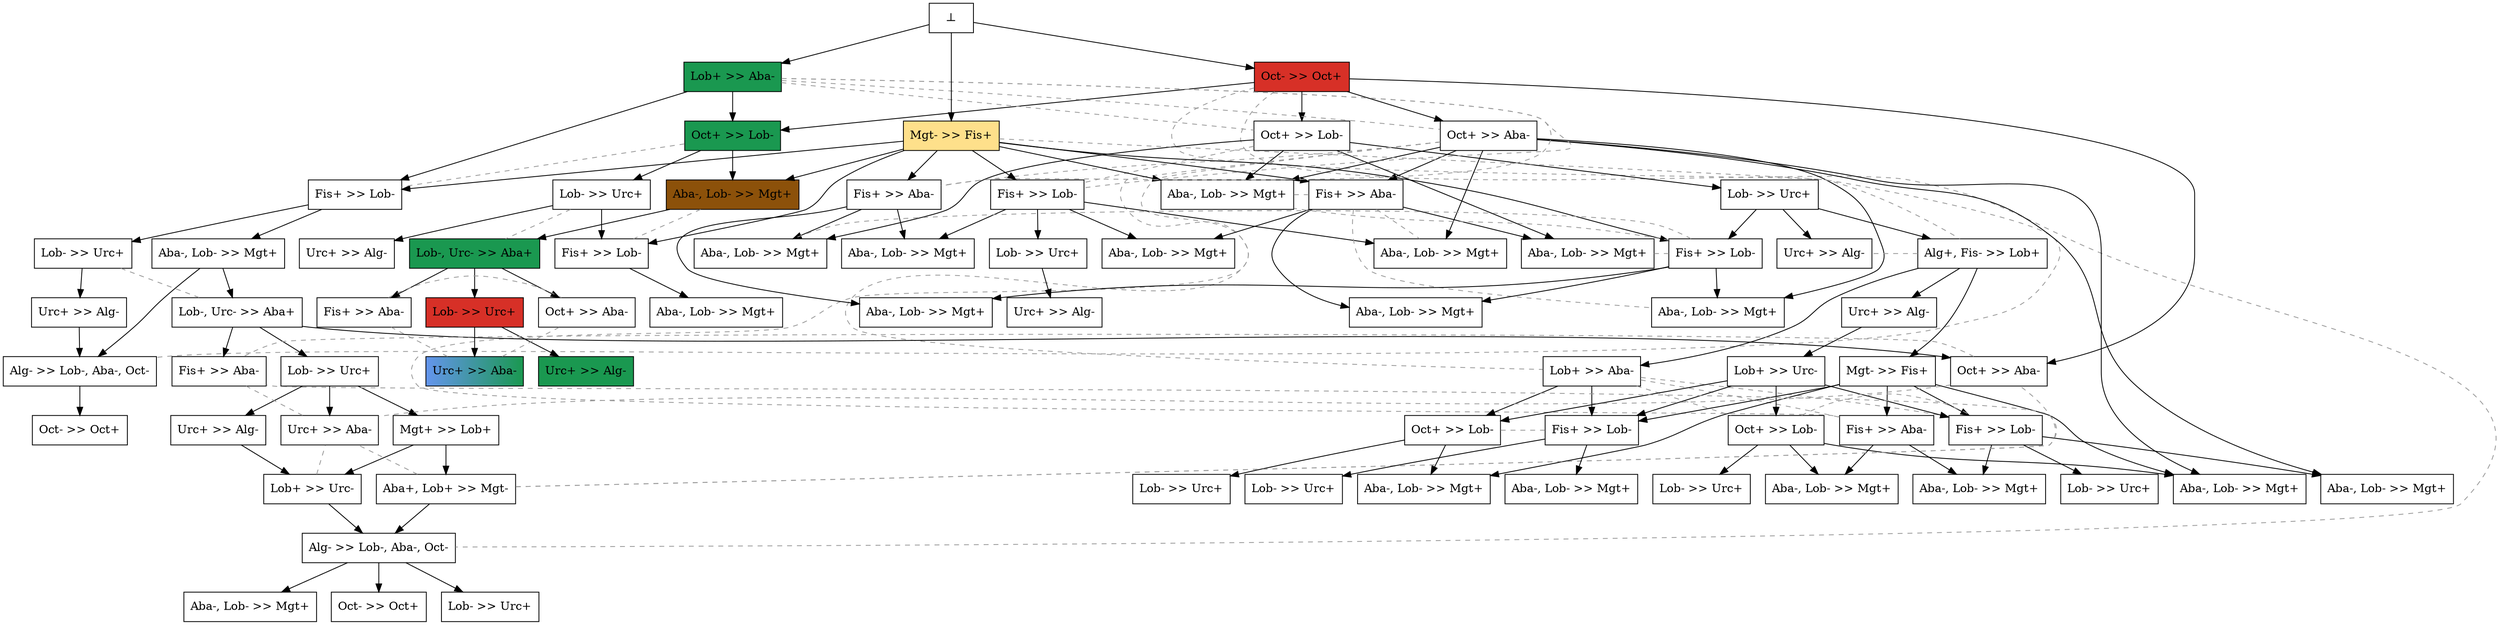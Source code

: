 digraph test {
  e2 -> e4;
  e2 -> e5;
  e3 -> e6;
  e3 -> e7;
  e1 -> e8;
  e2 -> e8;
  e4 -> e9;
  e1 -> e10;
  e3 -> e10;
  e6 -> e11;
  e9 -> e12;
  e9 -> e13;
  e11 -> e14;
  e8 -> e15;
  e10 -> e18;
  e10 -> e19;
  e3 -> e20;
  e5 -> e20;
  e12 -> e21;
  e12 -> e22;
  e12 -> e24;
  e15 -> e26;
  e18 -> e27;
  e3 -> e29;
  e8 -> e29;
  e3 -> e30;
  e9 -> e30;
  e19 -> e31;
  e21 -> e34;
  e24 -> e36;
  e29 -> e40;
  e3 -> e41;
  e15 -> e41;
  e31 -> e44;
  e34 -> e48;
  e44 -> e55;
  e19 -> e56;
  e27 -> e56;
  e40 -> e59;
  e44 -> e62;
  e22 -> e65;
  e34 -> e65;
  e24 -> e67;
  e34 -> e67;
  e59 -> e76;
  e56 -> e80;
  e62 -> e84;
  e22 -> e88;
  e24 -> e88;
  e34 -> e88;
  e55 -> e93;
  e62 -> e93;
  e84 -> e104;
  e93 -> e104;
  e104 -> e167;
  e104 -> e171;
  e104 -> e172;
  e36 -> e291;
  e67 -> e291;
  e5 -> e294;
  e67 -> e294;
  e88 -> e296;
  e88 -> e298;
  e36 -> e300;
  e48 -> e300;
  e5 -> e302;
  e24 -> e302;
  e48 -> e302;
  e24 -> e303;
  e65 -> e303;
  e67 -> e410;
  e65 -> e421;
  e20 -> e435;
  e30 -> e435;
  e59 -> e444;
  e48 -> e501;
  e2 -> e519;
  e31 -> e519;
  e44 -> e524;
  e7 -> e527;
  e30 -> e527;
  e5 -> e531;
  e30 -> e531;
  e41 -> e539;
  e40 -> e543;
  e40 -> e546;
  e6 -> e586;
  e20 -> e586;
  e31 -> e595;
  e4 -> e604;
  e20 -> e604;
  e5 -> e649;
  e6 -> e649;
  e4 -> e661;
  e7 -> e661;
  e3 -> e667;
  e4 -> e667;
  e5 -> e667;
  e6 -> e686;
  e7 -> e686;
  e0 -> e1;
  e0 -> e2;
  e0 -> e3;

//conflicts
  e1 -> e4 [arrowhead=none color=gray60 style=dashed constraint=false];
  e1 -> e5 [arrowhead=none color=gray60 style=dashed constraint=false];
  e1 -> e6 [arrowhead=none color=gray60 style=dashed constraint=false];
  e1 -> e7 [arrowhead=none color=gray60 style=dashed constraint=false];
  e2 -> e56 [arrowhead=none color=gray60 style=dashed constraint=false];
  e2 -> e104 [arrowhead=none color=gray60 style=dashed constraint=false];
  e3 -> e12 [arrowhead=none color=gray60 style=dashed constraint=false];
  e4 -> e6 [arrowhead=none color=gray60 style=dashed constraint=false];
  e5 -> e7 [arrowhead=none color=gray60 style=dashed constraint=false];
  e5 -> e22 [arrowhead=none color=gray60 style=dashed constraint=false];
  e5 -> e36 [arrowhead=none color=gray60 style=dashed constraint=false];
  e8 -> e10 [arrowhead=none color=gray60 style=dashed constraint=false];
  e12 -> e13 [arrowhead=none color=gray60 style=dashed constraint=false];
  e15 -> e40 [arrowhead=none color=gray60 style=dashed constraint=false];
  e18 -> e31 [arrowhead=none color=gray60 style=dashed constraint=false];
  e20 -> e531 [arrowhead=none color=gray60 style=dashed constraint=false];
  e20 -> e649 [arrowhead=none color=gray60 style=dashed constraint=false];
  e20 -> e667 [arrowhead=none color=gray60 style=dashed constraint=false];
  e22 -> e36 [arrowhead=none color=gray60 style=dashed constraint=false];
  e22 -> e48 [arrowhead=none color=gray60 style=dashed constraint=false];
  e22 -> e67 [arrowhead=none color=gray60 style=dashed constraint=false];
  e29 -> e41 [arrowhead=none color=gray60 style=dashed constraint=false];
  e30 -> e604 [arrowhead=none color=gray60 style=dashed constraint=false];
  e30 -> e661 [arrowhead=none color=gray60 style=dashed constraint=false];
  e30 -> e667 [arrowhead=none color=gray60 style=dashed constraint=false];
  e48 -> e67 [arrowhead=none color=gray60 style=dashed constraint=false];
  e65 -> e88 [arrowhead=none color=gray60 style=dashed constraint=false];
  e84 -> e519 [arrowhead=none color=gray60 style=dashed constraint=false];
  e84 -> e524 [arrowhead=none color=gray60 style=dashed constraint=false];
  e84 -> e595 [arrowhead=none color=gray60 style=dashed constraint=false];
  e93 -> e524 [arrowhead=none color=gray60 style=dashed constraint=false];
  e444 -> e543 [arrowhead=none color=gray60 style=dashed constraint=false];
  e444 -> e546 [arrowhead=none color=gray60 style=dashed constraint=false];
  e519 -> e524 [arrowhead=none color=gray60 style=dashed constraint=false];
  e519 -> e595 [arrowhead=none color=gray60 style=dashed constraint=false];
  e524 -> e595 [arrowhead=none color=gray60 style=dashed constraint=false];
  e543 -> e546 [arrowhead=none color=gray60 style=dashed constraint=false];

  e1 [color="black" fillcolor="#1a9850:#1a9850" label="Lob+ >> Aba-" shape=box style=filled];
  e2 [color="black" fillcolor="#d73027:#d73027" label="Oct- >> Oct+" shape=box style=filled];
  e3 [color="black" fillcolor="#fee08b:#fee08b" label="Mgt- >> Fis+" shape=box style=filled];
  e4 [color="black" fillcolor="white:white" label="Oct+ >> Lob-" shape=box style=filled];
  e5 [color="black" fillcolor="white:white" label="Oct+ >> Aba-" shape=box style=filled];
  e6 [color="black" fillcolor="white:white" label="Fis+ >> Lob-" shape=box style=filled];
  e7 [color="black" fillcolor="white:white" label="Fis+ >> Aba-" shape=box style=filled];
  e8 [color="black" fillcolor="#1a9850:#1a9850" label="Oct+ >> Lob-" shape=box style=filled];
  e9 [color="black" fillcolor="white:white" label="Lob- >> Urc+" shape=box style=filled];
  e10 [color="black" fillcolor="white:white" label="Fis+ >> Lob-" shape=box style=filled];
  e11 [color="black" fillcolor="white:white" label="Lob- >> Urc+" shape=box style=filled];
  e12 [color="black" fillcolor="white:white" label="Alg+, Fis- >> Lob+" shape=box style=filled];
  e13 [color="black" fillcolor="white:white" label="Urc+ >> Alg-" shape=box style=filled];
  e14 [color="black" fillcolor="white:white" label="Urc+ >> Alg-" shape=box style=filled];
  e15 [color="black" fillcolor="white:white" label="Lob- >> Urc+" shape=box style=filled];
  e18 [color="black" fillcolor="white:white" label="Lob- >> Urc+" shape=box style=filled];
  e19 [color="black" fillcolor="white:white" label="Aba-, Lob- >> Mgt+" shape=box style=filled];
  e20 [color="black" fillcolor="white:white" label="Fis+ >> Aba-" shape=box style=filled];
  e21 [color="black" fillcolor="white:white" label="Urc+ >> Alg-" shape=box style=filled];
  e22 [color="black" fillcolor="white:white" label="Lob+ >> Aba-" shape=box style=filled];
  e24 [color="black" fillcolor="white:white" label="Mgt- >> Fis+" shape=box style=filled];
  e26 [color="black" fillcolor="white:white" label="Urc+ >> Alg-" shape=box style=filled];
  e27 [color="black" fillcolor="white:white" label="Urc+ >> Alg-" shape=box style=filled];
  e29 [color="black" fillcolor="#8c510a:#8c510a" label="Aba-, Lob- >> Mgt+" shape=box style=filled];
  e30 [color="black" fillcolor="white:white" label="Fis+ >> Lob-" shape=box style=filled];
  e31 [color="black" fillcolor="white:white" label="Lob-, Urc- >> Aba+" shape=box style=filled];
  e34 [color="black" fillcolor="white:white" label="Lob+ >> Urc-" shape=box style=filled];
  e36 [color="black" fillcolor="white:white" label="Fis+ >> Aba-" shape=box style=filled];
  e40 [color="black" fillcolor="#1a9850:#1a9850" label="Lob-, Urc- >> Aba+" shape=box style=filled];
  e41 [color="black" fillcolor="white:white" label="Fis+ >> Lob-" shape=box style=filled];
  e44 [color="black" fillcolor="white:white" label="Lob- >> Urc+" shape=box style=filled];
  e48 [color="black" fillcolor="white:white" label="Oct+ >> Lob-" shape=box style=filled];
  e55 [color="black" fillcolor="white:white" label="Urc+ >> Alg-" shape=box style=filled];
  e56 [color="black" fillcolor="white:white" label="Alg- >> Lob-, Aba-, Oct-" shape=box style=filled];
  e59 [color="black" fillcolor="#d73027:#d73027" label="Lob- >> Urc+" shape=box style=filled];
  e62 [color="black" fillcolor="white:white" label="Mgt+ >> Lob+" shape=box style=filled];
  e65 [color="black" fillcolor="white:white" label="Oct+ >> Lob-" shape=box style=filled];
  e67 [color="black" fillcolor="white:white" label="Fis+ >> Lob-" shape=box style=filled];
  e76 [color="black" fillcolor="#1a9850:#1a9850" label="Urc+ >> Alg-" shape=box style=filled];
  e80 [color="black" fillcolor="white:white" label="Oct- >> Oct+" shape=box style=filled];
  e84 [color="black" fillcolor="white:white" label="Aba+, Lob+ >> Mgt-" shape=box style=filled];
  e88 [color="black" fillcolor="white:white" label="Fis+ >> Lob-" shape=box style=filled];
  e93 [color="black" fillcolor="white:white" label="Lob+ >> Urc-" shape=box style=filled];
  e104 [color="black" fillcolor="white:white" label="Alg- >> Lob-, Aba-, Oct-" shape=box style=filled];
  e167 [color="black" fillcolor="white:white" label="Aba-, Lob- >> Mgt+" shape=box style=filled];
  e171 [color="black" fillcolor="white:white" label="Oct- >> Oct+" shape=box style=filled];
  e172 [color="black" fillcolor="white:white" label="Lob- >> Urc+" shape=box style=filled];
  e291 [color="black" fillcolor="white:white" label="Aba-, Lob- >> Mgt+" shape=box style=filled];
  e294 [color="black" fillcolor="white:white" label="Aba-, Lob- >> Mgt+" shape=box style=filled];
  e296 [color="black" fillcolor="white:white" label="Aba-, Lob- >> Mgt+" shape=box style=filled];
  e298 [color="black" fillcolor="white:white" label="Lob- >> Urc+" shape=box style=filled];
  e300 [color="black" fillcolor="white:white" label="Aba-, Lob- >> Mgt+" shape=box style=filled];
  e302 [color="black" fillcolor="white:white" label="Aba-, Lob- >> Mgt+" shape=box style=filled];
  e303 [color="black" fillcolor="white:white" label="Aba-, Lob- >> Mgt+" shape=box style=filled];
  e410 [color="black" fillcolor="white:white" label="Lob- >> Urc+" shape=box style=filled];
  e421 [color="black" fillcolor="white:white" label="Lob- >> Urc+" shape=box style=filled];
  e435 [color="black" fillcolor="white:white" label="Aba-, Lob- >> Mgt+" shape=box style=filled];
  e444 [color="black" fillcolor="cornflowerblue:#1a9850" label="Urc+ >> Aba-" shape=box style=filled];
  e501 [color="black" fillcolor="white:white" label="Lob- >> Urc+" shape=box style=filled];
  e519 [color="black" fillcolor="white:white" label="Oct+ >> Aba-" shape=box style=filled];
  e524 [color="black" fillcolor="white:white" label="Urc+ >> Aba-" shape=box style=filled];
  e527 [color="black" fillcolor="white:white" label="Aba-, Lob- >> Mgt+" shape=box style=filled];
  e531 [color="black" fillcolor="white:white" label="Aba-, Lob- >> Mgt+" shape=box style=filled];
  e539 [color="black" fillcolor="white:white" label="Aba-, Lob- >> Mgt+" shape=box style=filled];
  e543 [color="black" fillcolor="white:white" label="Fis+ >> Aba-" shape=box style=filled];
  e546 [color="black" fillcolor="white:white" label="Oct+ >> Aba-" shape=box style=filled];
  e586 [color="black" fillcolor="white:white" label="Aba-, Lob- >> Mgt+" shape=box style=filled];
  e595 [color="black" fillcolor="white:white" label="Fis+ >> Aba-" shape=box style=filled];
  e604 [color="black" fillcolor="white:white" label="Aba-, Lob- >> Mgt+" shape=box style=filled];
  e649 [color="black" fillcolor="white:white" label="Aba-, Lob- >> Mgt+" shape=box style=filled];
  e661 [color="black" fillcolor="white:white" label="Aba-, Lob- >> Mgt+" shape=box style=filled];
  e667 [color="black" fillcolor="white:white" label="Aba-, Lob- >> Mgt+" shape=box style=filled];
  e686 [color="black" fillcolor="white:white" label="Aba-, Lob- >> Mgt+" shape=box style=filled];
  e0 [fillcolor="white" label="⊥" shape=box style=filled];
}

